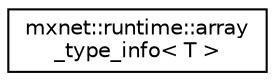 digraph "Graphical Class Hierarchy"
{
 // LATEX_PDF_SIZE
  edge [fontname="Helvetica",fontsize="10",labelfontname="Helvetica",labelfontsize="10"];
  node [fontname="Helvetica",fontsize="10",shape=record];
  rankdir="LR";
  Node0 [label="mxnet::runtime::array\l_type_info\< T \>",height=0.2,width=0.4,color="black", fillcolor="white", style="filled",URL="$structmxnet_1_1runtime_1_1array__type__info.html",tooltip="The type trait indicates subclass of TVM's NDArray. For irrelavant classes, code = -1...."];
}
